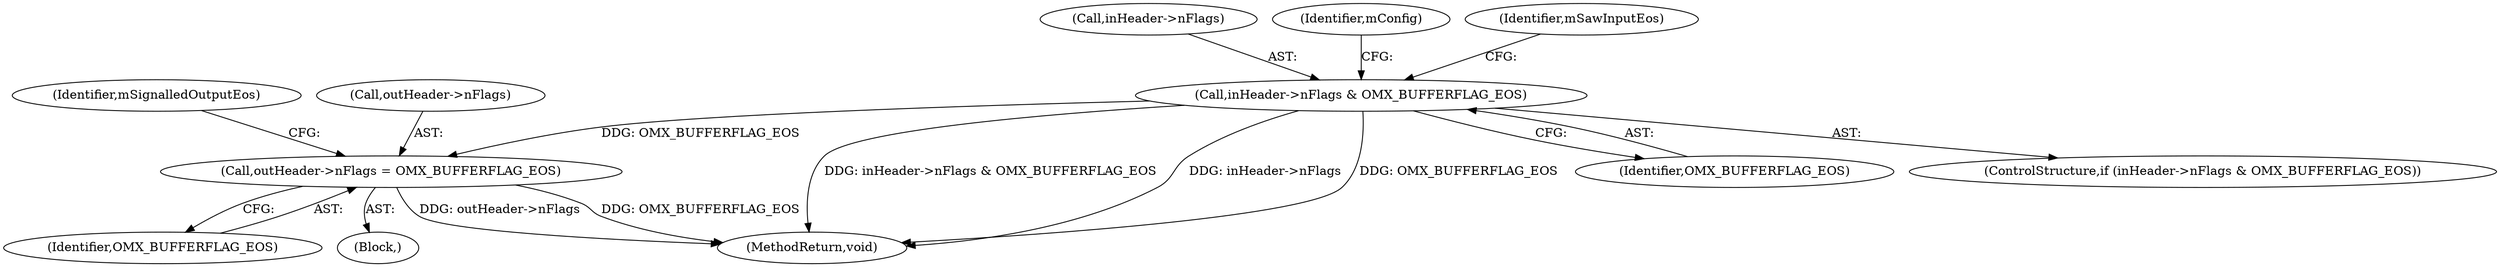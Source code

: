 digraph "0_Android_c2639afac631f5c1ffddf70ee8a6fe943d0bedf9@pointer" {
"1000194" [label="(Call,inHeader->nFlags & OMX_BUFFERFLAG_EOS)"];
"1000374" [label="(Call,outHeader->nFlags = OMX_BUFFERFLAG_EOS)"];
"1000560" [label="(MethodReturn,void)"];
"1000195" [label="(Call,inHeader->nFlags)"];
"1000205" [label="(Identifier,mConfig)"];
"1000201" [label="(Identifier,mSawInputEos)"];
"1000374" [label="(Call,outHeader->nFlags = OMX_BUFFERFLAG_EOS)"];
"1000194" [label="(Call,inHeader->nFlags & OMX_BUFFERFLAG_EOS)"];
"1000380" [label="(Identifier,mSignalledOutputEos)"];
"1000375" [label="(Call,outHeader->nFlags)"];
"1000378" [label="(Identifier,OMX_BUFFERFLAG_EOS)"];
"1000198" [label="(Identifier,OMX_BUFFERFLAG_EOS)"];
"1000193" [label="(ControlStructure,if (inHeader->nFlags & OMX_BUFFERFLAG_EOS))"];
"1000346" [label="(Block,)"];
"1000194" -> "1000193"  [label="AST: "];
"1000194" -> "1000198"  [label="CFG: "];
"1000195" -> "1000194"  [label="AST: "];
"1000198" -> "1000194"  [label="AST: "];
"1000201" -> "1000194"  [label="CFG: "];
"1000205" -> "1000194"  [label="CFG: "];
"1000194" -> "1000560"  [label="DDG: inHeader->nFlags & OMX_BUFFERFLAG_EOS"];
"1000194" -> "1000560"  [label="DDG: inHeader->nFlags"];
"1000194" -> "1000560"  [label="DDG: OMX_BUFFERFLAG_EOS"];
"1000194" -> "1000374"  [label="DDG: OMX_BUFFERFLAG_EOS"];
"1000374" -> "1000346"  [label="AST: "];
"1000374" -> "1000378"  [label="CFG: "];
"1000375" -> "1000374"  [label="AST: "];
"1000378" -> "1000374"  [label="AST: "];
"1000380" -> "1000374"  [label="CFG: "];
"1000374" -> "1000560"  [label="DDG: outHeader->nFlags"];
"1000374" -> "1000560"  [label="DDG: OMX_BUFFERFLAG_EOS"];
}
